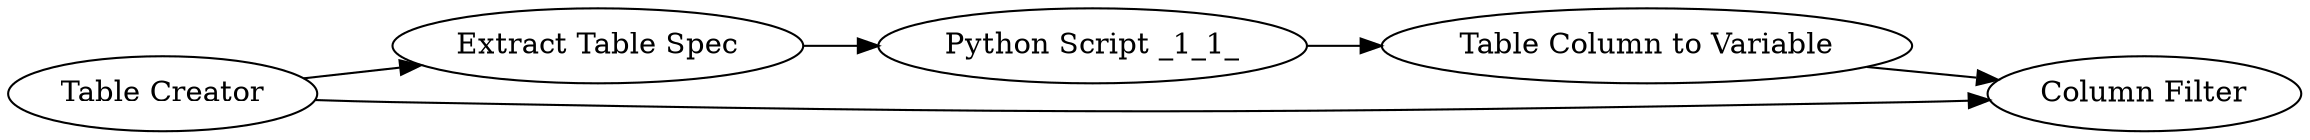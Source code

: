 digraph {
	"-8911756170750108265_1" [label="Table Creator"]
	"-8911756170750108265_80" [label="Extract Table Spec"]
	"-8911756170750108265_93" [label="Table Column to Variable"]
	"-8911756170750108265_52" [label="Column Filter"]
	"-8911756170750108265_92" [label="Python Script _1_1_"]
	"-8911756170750108265_1" -> "-8911756170750108265_52"
	"-8911756170750108265_80" -> "-8911756170750108265_92"
	"-8911756170750108265_1" -> "-8911756170750108265_80"
	"-8911756170750108265_92" -> "-8911756170750108265_93"
	"-8911756170750108265_93" -> "-8911756170750108265_52"
	rankdir=LR
}
